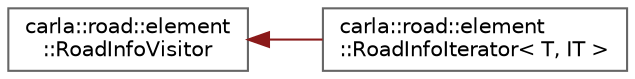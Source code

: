 digraph "类继承关系图"
{
 // INTERACTIVE_SVG=YES
 // LATEX_PDF_SIZE
  bgcolor="transparent";
  edge [fontname=Helvetica,fontsize=10,labelfontname=Helvetica,labelfontsize=10];
  node [fontname=Helvetica,fontsize=10,shape=box,height=0.2,width=0.4];
  rankdir="LR";
  Node0 [id="Node000000",label="carla::road::element\l::RoadInfoVisitor",height=0.2,width=0.4,color="grey40", fillcolor="white", style="filled",URL="$df/d3e/classcarla_1_1road_1_1element_1_1RoadInfoVisitor.html",tooltip=" "];
  Node0 -> Node1 [id="edge84_Node000000_Node000001",dir="back",color="firebrick4",style="solid",tooltip=" "];
  Node1 [id="Node000001",label="carla::road::element\l::RoadInfoIterator\< T, IT \>",height=0.2,width=0.4,color="grey40", fillcolor="white", style="filled",URL="$d8/da6/classcarla_1_1road_1_1element_1_1RoadInfoIterator.html",tooltip=" "];
}
